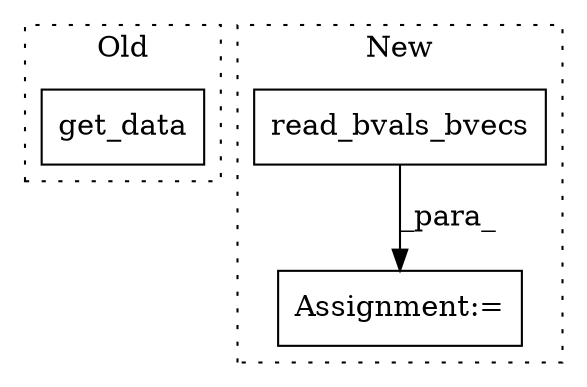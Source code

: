 digraph G {
subgraph cluster0 {
1 [label="get_data" a="32" s="1301" l="10" shape="box"];
label = "Old";
style="dotted";
}
subgraph cluster1 {
2 [label="read_bvals_bvecs" a="32" s="1562,1600" l="17,1" shape="box"];
3 [label="Assignment:=" a="7" s="1560" l="2" shape="box"];
label = "New";
style="dotted";
}
2 -> 3 [label="_para_"];
}